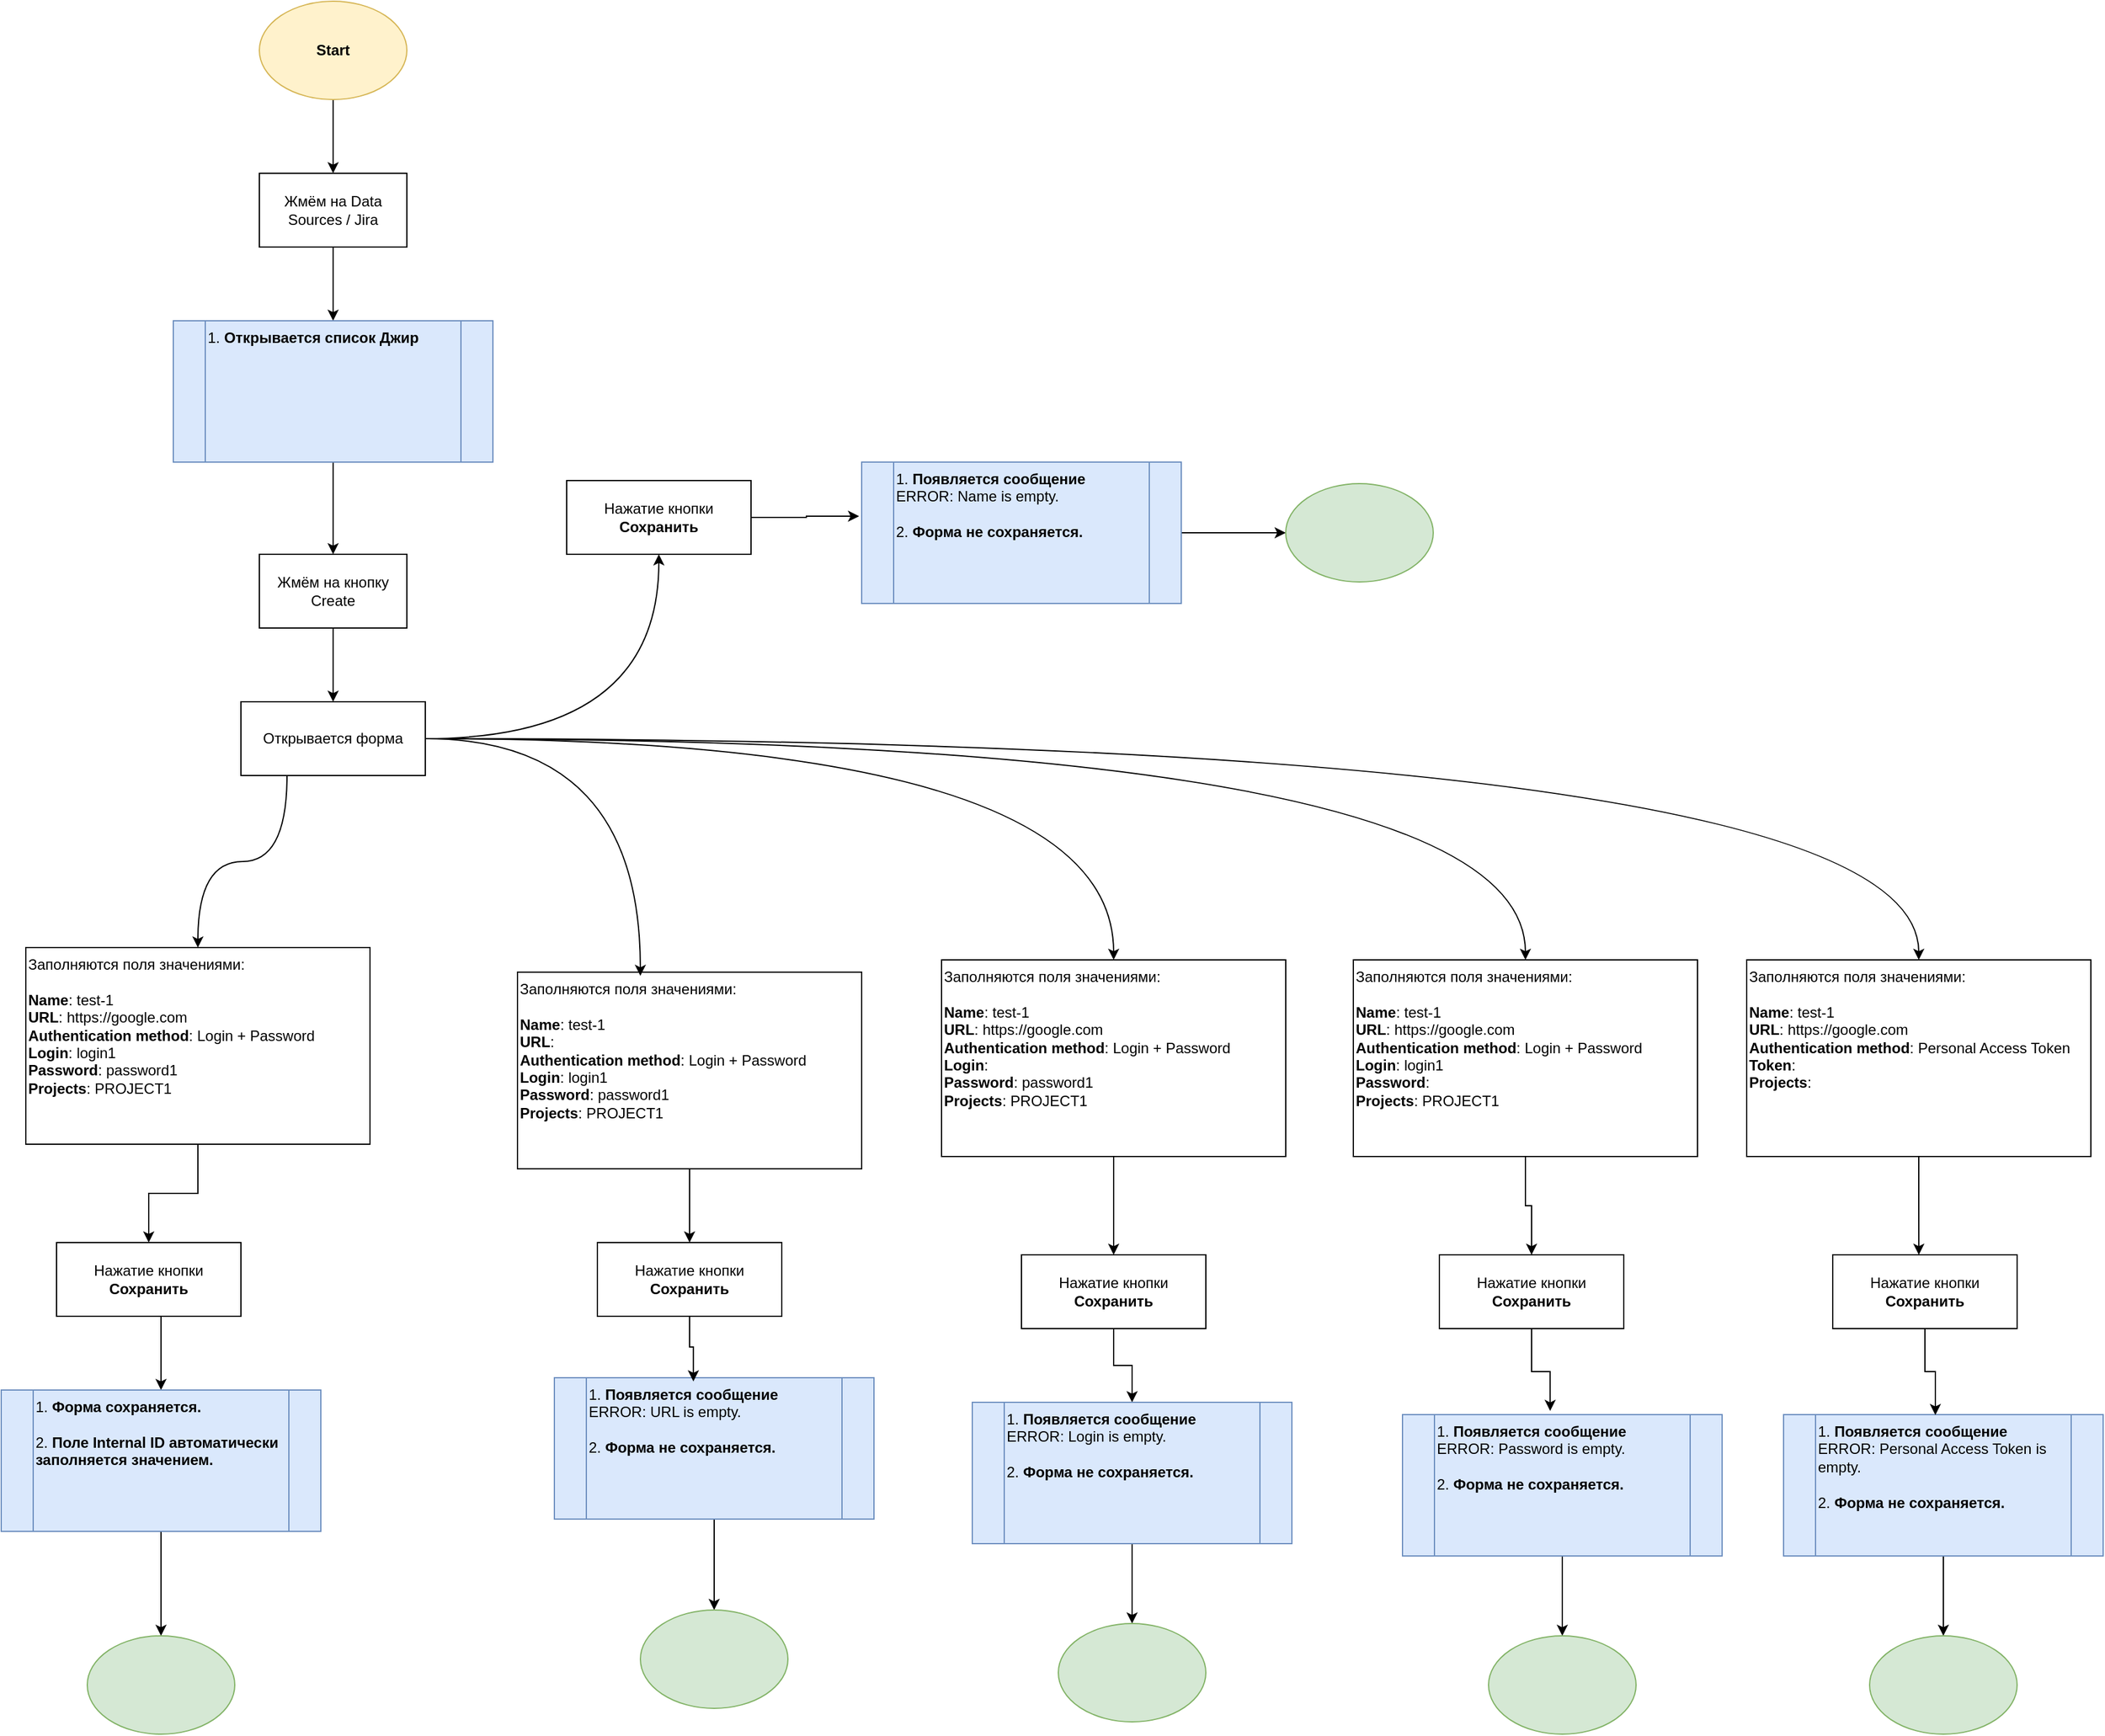 <mxfile version="26.0.6">
  <diagram name="JIRA" id="Cm0MP-e87rY4Y2zoetWl">
    <mxGraphModel dx="2925" dy="2337" grid="1" gridSize="10" guides="1" tooltips="1" connect="1" arrows="1" fold="1" page="1" pageScale="1" pageWidth="827" pageHeight="1169" math="0" shadow="0">
      <root>
        <mxCell id="0" />
        <mxCell id="1" parent="0" />
        <mxCell id="2foq3zUWt_Xz09FHihWp-3" style="edgeStyle=orthogonalEdgeStyle;rounded=0;orthogonalLoop=1;jettySize=auto;html=1;exitX=0.5;exitY=1;exitDx=0;exitDy=0;" edge="1" parent="1" source="2foq3zUWt_Xz09FHihWp-13" target="2foq3zUWt_Xz09FHihWp-2">
          <mxGeometry relative="1" as="geometry" />
        </mxCell>
        <mxCell id="2foq3zUWt_Xz09FHihWp-65" style="edgeStyle=orthogonalEdgeStyle;rounded=0;orthogonalLoop=1;jettySize=auto;html=1;entryX=0.5;entryY=0;entryDx=0;entryDy=0;curved=1;" edge="1" parent="1" source="2foq3zUWt_Xz09FHihWp-1" target="2foq3zUWt_Xz09FHihWp-64">
          <mxGeometry relative="1" as="geometry" />
        </mxCell>
        <mxCell id="2foq3zUWt_Xz09FHihWp-1" value="Жмём на Data Sources / Jira" style="rounded=0;whiteSpace=wrap;html=1;" vertex="1" parent="1">
          <mxGeometry x="100" width="120" height="60" as="geometry" />
        </mxCell>
        <mxCell id="2foq3zUWt_Xz09FHihWp-5" style="edgeStyle=orthogonalEdgeStyle;rounded=0;orthogonalLoop=1;jettySize=auto;html=1;curved=1;" edge="1" parent="1" source="2foq3zUWt_Xz09FHihWp-2" target="2foq3zUWt_Xz09FHihWp-4">
          <mxGeometry relative="1" as="geometry" />
        </mxCell>
        <mxCell id="2foq3zUWt_Xz09FHihWp-18" style="edgeStyle=orthogonalEdgeStyle;rounded=0;orthogonalLoop=1;jettySize=auto;html=1;entryX=0.5;entryY=0;entryDx=0;entryDy=0;elbow=vertical;exitX=0.25;exitY=1;exitDx=0;exitDy=0;curved=1;" edge="1" parent="1" source="2foq3zUWt_Xz09FHihWp-2" target="2foq3zUWt_Xz09FHihWp-17">
          <mxGeometry relative="1" as="geometry" />
        </mxCell>
        <mxCell id="2foq3zUWt_Xz09FHihWp-47" style="edgeStyle=orthogonalEdgeStyle;rounded=0;orthogonalLoop=1;jettySize=auto;html=1;curved=1;" edge="1" parent="1" source="2foq3zUWt_Xz09FHihWp-2" target="2foq3zUWt_Xz09FHihWp-40">
          <mxGeometry relative="1" as="geometry" />
        </mxCell>
        <mxCell id="2foq3zUWt_Xz09FHihWp-55" style="edgeStyle=orthogonalEdgeStyle;rounded=0;orthogonalLoop=1;jettySize=auto;html=1;curved=1;" edge="1" parent="1" source="2foq3zUWt_Xz09FHihWp-2" target="2foq3zUWt_Xz09FHihWp-48">
          <mxGeometry relative="1" as="geometry" />
        </mxCell>
        <mxCell id="2foq3zUWt_Xz09FHihWp-63" style="edgeStyle=orthogonalEdgeStyle;rounded=0;orthogonalLoop=1;jettySize=auto;html=1;entryX=0.5;entryY=0;entryDx=0;entryDy=0;curved=1;" edge="1" parent="1" source="2foq3zUWt_Xz09FHihWp-2" target="2foq3zUWt_Xz09FHihWp-56">
          <mxGeometry relative="1" as="geometry" />
        </mxCell>
        <mxCell id="2foq3zUWt_Xz09FHihWp-2" value="Открывается форма" style="rounded=0;whiteSpace=wrap;html=1;" vertex="1" parent="1">
          <mxGeometry x="85" y="430" width="150" height="60" as="geometry" />
        </mxCell>
        <mxCell id="2foq3zUWt_Xz09FHihWp-7" style="edgeStyle=orthogonalEdgeStyle;rounded=0;orthogonalLoop=1;jettySize=auto;html=1;entryX=-0.008;entryY=0.383;entryDx=0;entryDy=0;entryPerimeter=0;" edge="1" parent="1" source="2foq3zUWt_Xz09FHihWp-4" target="2foq3zUWt_Xz09FHihWp-25">
          <mxGeometry relative="1" as="geometry">
            <mxPoint x="170" y="370" as="targetPoint" />
          </mxGeometry>
        </mxCell>
        <mxCell id="2foq3zUWt_Xz09FHihWp-4" value="Нажатие кнопки &lt;b&gt;Сохранить&lt;/b&gt;" style="rounded=0;whiteSpace=wrap;html=1;" vertex="1" parent="1">
          <mxGeometry x="350" y="250" width="150" height="60" as="geometry" />
        </mxCell>
        <mxCell id="2foq3zUWt_Xz09FHihWp-24" style="edgeStyle=orthogonalEdgeStyle;rounded=0;orthogonalLoop=1;jettySize=auto;html=1;exitX=1;exitY=0.5;exitDx=0;exitDy=0;" edge="1" parent="1" source="2foq3zUWt_Xz09FHihWp-25" target="2foq3zUWt_Xz09FHihWp-23">
          <mxGeometry relative="1" as="geometry" />
        </mxCell>
        <mxCell id="2foq3zUWt_Xz09FHihWp-13" value="Жмём на кнопку Create" style="whiteSpace=wrap;html=1;rounded=0;" vertex="1" parent="1">
          <mxGeometry x="100" y="310" width="120" height="60" as="geometry" />
        </mxCell>
        <mxCell id="2foq3zUWt_Xz09FHihWp-20" style="edgeStyle=orthogonalEdgeStyle;rounded=0;orthogonalLoop=1;jettySize=auto;html=1;" edge="1" parent="1" source="2foq3zUWt_Xz09FHihWp-17" target="2foq3zUWt_Xz09FHihWp-19">
          <mxGeometry relative="1" as="geometry" />
        </mxCell>
        <mxCell id="2foq3zUWt_Xz09FHihWp-17" value="Заполняются поля значениями:&lt;div&gt;&lt;br&gt;&lt;/div&gt;&lt;div&gt;&lt;b&gt;Name&lt;/b&gt;: test-1&lt;/div&gt;&lt;div&gt;&lt;b&gt;URL&lt;/b&gt;: https://google.com&lt;/div&gt;&lt;div&gt;&lt;b&gt;Authentication method&lt;/b&gt;: Login + Password&lt;/div&gt;&lt;div&gt;&lt;b&gt;Login&lt;/b&gt;: login1&lt;br&gt;&lt;b&gt;Password&lt;/b&gt;: password1&lt;/div&gt;&lt;div&gt;&lt;b&gt;Projects&lt;/b&gt;: PROJECT1&lt;br&gt;&lt;br&gt;&lt;/div&gt;" style="rounded=0;whiteSpace=wrap;html=1;align=left;verticalAlign=top;" vertex="1" parent="1">
          <mxGeometry x="-90" y="630" width="280" height="160" as="geometry" />
        </mxCell>
        <mxCell id="2foq3zUWt_Xz09FHihWp-22" style="edgeStyle=elbowEdgeStyle;rounded=0;orthogonalLoop=1;jettySize=auto;html=1;entryX=0.5;entryY=0;entryDx=0;entryDy=0;" edge="1" parent="1" source="2foq3zUWt_Xz09FHihWp-19" target="2foq3zUWt_Xz09FHihWp-26">
          <mxGeometry relative="1" as="geometry">
            <mxPoint x="160.1" y="870" as="targetPoint" />
          </mxGeometry>
        </mxCell>
        <mxCell id="2foq3zUWt_Xz09FHihWp-19" value="Нажатие кнопки &lt;b&gt;Сохранить&lt;/b&gt;" style="rounded=0;whiteSpace=wrap;html=1;" vertex="1" parent="1">
          <mxGeometry x="-65" y="870" width="150" height="60" as="geometry" />
        </mxCell>
        <mxCell id="2foq3zUWt_Xz09FHihWp-23" value="" style="ellipse;whiteSpace=wrap;html=1;fillColor=#d5e8d4;strokeColor=#82b366;" vertex="1" parent="1">
          <mxGeometry x="935" y="252.5" width="120" height="80" as="geometry" />
        </mxCell>
        <mxCell id="2foq3zUWt_Xz09FHihWp-25" value="1. &lt;b&gt;Появляется сообщение&lt;/b&gt;&lt;br&gt;&lt;div&gt;&lt;span style=&quot;box-sizing: inherit; margin: 0px;&quot;&gt;ERROR: Name is empty.&lt;br&gt;&lt;/span&gt;&lt;/div&gt;&lt;div&gt;&lt;span style=&quot;box-sizing: inherit; margin: 0px;&quot;&gt;&lt;b&gt;&lt;br&gt;&lt;/b&gt;&lt;/span&gt;&lt;/div&gt;&lt;div&gt;2. &lt;b&gt;Форма не сохраняется.&lt;/b&gt;&lt;/div&gt;" style="shape=process;whiteSpace=wrap;html=1;backgroundOutline=1;align=left;verticalAlign=top;fillColor=#dae8fc;strokeColor=#6c8ebf;" vertex="1" parent="1">
          <mxGeometry x="590" y="235" width="260" height="115" as="geometry" />
        </mxCell>
        <mxCell id="2foq3zUWt_Xz09FHihWp-28" style="edgeStyle=orthogonalEdgeStyle;rounded=0;orthogonalLoop=1;jettySize=auto;html=1;entryX=0.5;entryY=0;entryDx=0;entryDy=0;" edge="1" parent="1" source="2foq3zUWt_Xz09FHihWp-26" target="2foq3zUWt_Xz09FHihWp-27">
          <mxGeometry relative="1" as="geometry" />
        </mxCell>
        <mxCell id="2foq3zUWt_Xz09FHihWp-26" value="1.&amp;nbsp;&lt;span style=&quot;text-align: center;&quot;&gt;&lt;b&gt;Форма сохраняется.&lt;/b&gt;&lt;/span&gt;&lt;br style=&quot;text-align: center;&quot;&gt;&lt;div&gt;&lt;br&gt;&lt;/div&gt;&lt;div&gt;2.&amp;nbsp;&lt;span style=&quot;text-align: center; background-color: transparent; color: light-dark(rgb(0, 0, 0), rgb(255, 255, 255));&quot;&gt;&lt;b&gt;Поле Internal ID автоматически заполняется значением.&lt;/b&gt;&lt;/span&gt;&lt;/div&gt;" style="shape=process;whiteSpace=wrap;html=1;backgroundOutline=1;align=left;verticalAlign=top;fillColor=#dae8fc;strokeColor=#6c8ebf;" vertex="1" parent="1">
          <mxGeometry x="-110" y="990" width="260" height="115" as="geometry" />
        </mxCell>
        <mxCell id="2foq3zUWt_Xz09FHihWp-27" value="" style="ellipse;whiteSpace=wrap;html=1;fillColor=#d5e8d4;strokeColor=#82b366;" vertex="1" parent="1">
          <mxGeometry x="-40" y="1190" width="120" height="80" as="geometry" />
        </mxCell>
        <mxCell id="2foq3zUWt_Xz09FHihWp-35" style="edgeStyle=orthogonalEdgeStyle;rounded=0;orthogonalLoop=1;jettySize=auto;html=1;" edge="1" parent="1" source="2foq3zUWt_Xz09FHihWp-29" target="2foq3zUWt_Xz09FHihWp-34">
          <mxGeometry relative="1" as="geometry" />
        </mxCell>
        <mxCell id="2foq3zUWt_Xz09FHihWp-29" value="Заполняются поля значениями:&lt;div&gt;&lt;br&gt;&lt;/div&gt;&lt;div&gt;&lt;b&gt;Name&lt;/b&gt;: test-1&lt;/div&gt;&lt;div&gt;&lt;b&gt;URL&lt;/b&gt;:&amp;nbsp;&lt;/div&gt;&lt;div&gt;&lt;b&gt;Authentication method&lt;/b&gt;: Login + Password&lt;/div&gt;&lt;div&gt;&lt;b&gt;Login&lt;/b&gt;: login1&lt;br&gt;&lt;b&gt;Password&lt;/b&gt;: password1&lt;/div&gt;&lt;div&gt;&lt;b&gt;Projects&lt;/b&gt;: PROJECT1&lt;br&gt;&lt;br&gt;&lt;/div&gt;" style="rounded=0;whiteSpace=wrap;html=1;align=left;verticalAlign=top;" vertex="1" parent="1">
          <mxGeometry x="310" y="650" width="280" height="160" as="geometry" />
        </mxCell>
        <mxCell id="2foq3zUWt_Xz09FHihWp-30" style="edgeStyle=orthogonalEdgeStyle;rounded=0;orthogonalLoop=1;jettySize=auto;html=1;entryX=0.357;entryY=0.019;entryDx=0;entryDy=0;entryPerimeter=0;elbow=vertical;curved=1;" edge="1" parent="1" source="2foq3zUWt_Xz09FHihWp-2" target="2foq3zUWt_Xz09FHihWp-29">
          <mxGeometry relative="1" as="geometry" />
        </mxCell>
        <mxCell id="2foq3zUWt_Xz09FHihWp-32" style="edgeStyle=orthogonalEdgeStyle;rounded=0;orthogonalLoop=1;jettySize=auto;html=1;curved=1;" edge="1" parent="1" source="2foq3zUWt_Xz09FHihWp-31" target="2foq3zUWt_Xz09FHihWp-1">
          <mxGeometry relative="1" as="geometry" />
        </mxCell>
        <mxCell id="2foq3zUWt_Xz09FHihWp-31" value="&lt;b&gt;Start&lt;/b&gt;" style="ellipse;whiteSpace=wrap;html=1;fillColor=#fff2cc;strokeColor=#d6b656;" vertex="1" parent="1">
          <mxGeometry x="100" y="-140" width="120" height="80" as="geometry" />
        </mxCell>
        <mxCell id="2foq3zUWt_Xz09FHihWp-34" value="Нажатие кнопки &lt;b&gt;Сохранить&lt;/b&gt;" style="rounded=0;whiteSpace=wrap;html=1;" vertex="1" parent="1">
          <mxGeometry x="375" y="870" width="150" height="60" as="geometry" />
        </mxCell>
        <mxCell id="2foq3zUWt_Xz09FHihWp-39" style="edgeStyle=orthogonalEdgeStyle;rounded=0;orthogonalLoop=1;jettySize=auto;html=1;" edge="1" parent="1" source="2foq3zUWt_Xz09FHihWp-36" target="2foq3zUWt_Xz09FHihWp-38">
          <mxGeometry relative="1" as="geometry" />
        </mxCell>
        <mxCell id="2foq3zUWt_Xz09FHihWp-36" value="1. &lt;b&gt;Появляется сообщение&lt;/b&gt;&lt;br&gt;&lt;div&gt;&lt;span style=&quot;box-sizing: inherit; margin: 0px;&quot;&gt;ERROR: URL is empty.&lt;br&gt;&lt;/span&gt;&lt;/div&gt;&lt;div&gt;&lt;span style=&quot;box-sizing: inherit; margin: 0px;&quot;&gt;&lt;b&gt;&lt;br&gt;&lt;/b&gt;&lt;/span&gt;&lt;/div&gt;&lt;div&gt;2. &lt;b&gt;Форма не сохраняется.&lt;/b&gt;&lt;/div&gt;" style="shape=process;whiteSpace=wrap;html=1;backgroundOutline=1;align=left;verticalAlign=top;fillColor=#dae8fc;strokeColor=#6c8ebf;" vertex="1" parent="1">
          <mxGeometry x="340" y="980" width="260" height="115" as="geometry" />
        </mxCell>
        <mxCell id="2foq3zUWt_Xz09FHihWp-37" style="edgeStyle=orthogonalEdgeStyle;rounded=0;orthogonalLoop=1;jettySize=auto;html=1;entryX=0.435;entryY=0.026;entryDx=0;entryDy=0;entryPerimeter=0;" edge="1" parent="1" source="2foq3zUWt_Xz09FHihWp-34" target="2foq3zUWt_Xz09FHihWp-36">
          <mxGeometry relative="1" as="geometry" />
        </mxCell>
        <mxCell id="2foq3zUWt_Xz09FHihWp-38" value="" style="ellipse;whiteSpace=wrap;html=1;fillColor=#d5e8d4;strokeColor=#82b366;" vertex="1" parent="1">
          <mxGeometry x="410" y="1169" width="120" height="80" as="geometry" />
        </mxCell>
        <mxCell id="2foq3zUWt_Xz09FHihWp-42" style="edgeStyle=orthogonalEdgeStyle;rounded=0;orthogonalLoop=1;jettySize=auto;html=1;entryX=0.5;entryY=0;entryDx=0;entryDy=0;" edge="1" parent="1" source="2foq3zUWt_Xz09FHihWp-40" target="2foq3zUWt_Xz09FHihWp-41">
          <mxGeometry relative="1" as="geometry" />
        </mxCell>
        <mxCell id="2foq3zUWt_Xz09FHihWp-40" value="Заполняются поля значениями:&lt;div&gt;&lt;br&gt;&lt;/div&gt;&lt;div&gt;&lt;b&gt;Name&lt;/b&gt;: test-1&lt;/div&gt;&lt;div&gt;&lt;b&gt;URL&lt;/b&gt;: https://google.com&lt;/div&gt;&lt;div&gt;&lt;b&gt;Authentication method&lt;/b&gt;: Login + Password&lt;/div&gt;&lt;div&gt;&lt;b&gt;Login&lt;/b&gt;:&amp;nbsp;&lt;br&gt;&lt;b&gt;Password&lt;/b&gt;: password1&lt;/div&gt;&lt;div&gt;&lt;b&gt;Projects&lt;/b&gt;: PROJECT1&lt;br&gt;&lt;br&gt;&lt;/div&gt;" style="rounded=0;whiteSpace=wrap;html=1;align=left;verticalAlign=top;" vertex="1" parent="1">
          <mxGeometry x="655" y="640" width="280" height="160" as="geometry" />
        </mxCell>
        <mxCell id="2foq3zUWt_Xz09FHihWp-44" style="edgeStyle=orthogonalEdgeStyle;rounded=0;orthogonalLoop=1;jettySize=auto;html=1;" edge="1" parent="1" source="2foq3zUWt_Xz09FHihWp-41" target="2foq3zUWt_Xz09FHihWp-43">
          <mxGeometry relative="1" as="geometry" />
        </mxCell>
        <mxCell id="2foq3zUWt_Xz09FHihWp-41" value="Нажатие кнопки &lt;b&gt;Сохранить&lt;/b&gt;" style="rounded=0;whiteSpace=wrap;html=1;" vertex="1" parent="1">
          <mxGeometry x="720" y="880" width="150" height="60" as="geometry" />
        </mxCell>
        <mxCell id="2foq3zUWt_Xz09FHihWp-46" style="edgeStyle=orthogonalEdgeStyle;rounded=0;orthogonalLoop=1;jettySize=auto;html=1;" edge="1" parent="1" source="2foq3zUWt_Xz09FHihWp-43" target="2foq3zUWt_Xz09FHihWp-45">
          <mxGeometry relative="1" as="geometry" />
        </mxCell>
        <mxCell id="2foq3zUWt_Xz09FHihWp-43" value="1. &lt;b&gt;Появляется сообщение&lt;/b&gt;&lt;br&gt;&lt;div&gt;&lt;span style=&quot;box-sizing: inherit; margin: 0px;&quot;&gt;ERROR: Login is empty.&lt;br&gt;&lt;/span&gt;&lt;/div&gt;&lt;div&gt;&lt;span style=&quot;box-sizing: inherit; margin: 0px;&quot;&gt;&lt;b&gt;&lt;br&gt;&lt;/b&gt;&lt;/span&gt;&lt;/div&gt;&lt;div&gt;2. &lt;b&gt;Форма не сохраняется.&lt;/b&gt;&lt;/div&gt;" style="shape=process;whiteSpace=wrap;html=1;backgroundOutline=1;align=left;verticalAlign=top;fillColor=#dae8fc;strokeColor=#6c8ebf;" vertex="1" parent="1">
          <mxGeometry x="680" y="1000" width="260" height="115" as="geometry" />
        </mxCell>
        <mxCell id="2foq3zUWt_Xz09FHihWp-45" value="" style="ellipse;whiteSpace=wrap;html=1;fillColor=#d5e8d4;strokeColor=#82b366;" vertex="1" parent="1">
          <mxGeometry x="750" y="1180" width="120" height="80" as="geometry" />
        </mxCell>
        <mxCell id="2foq3zUWt_Xz09FHihWp-50" style="edgeStyle=orthogonalEdgeStyle;rounded=0;orthogonalLoop=1;jettySize=auto;html=1;entryX=0.5;entryY=0;entryDx=0;entryDy=0;" edge="1" parent="1" source="2foq3zUWt_Xz09FHihWp-48" target="2foq3zUWt_Xz09FHihWp-49">
          <mxGeometry relative="1" as="geometry" />
        </mxCell>
        <mxCell id="2foq3zUWt_Xz09FHihWp-48" value="Заполняются поля значениями:&lt;div&gt;&lt;br&gt;&lt;/div&gt;&lt;div&gt;&lt;b&gt;Name&lt;/b&gt;: test-1&lt;/div&gt;&lt;div&gt;&lt;b&gt;URL&lt;/b&gt;: https://google.com&lt;/div&gt;&lt;div&gt;&lt;b&gt;Authentication method&lt;/b&gt;: Login + Password&lt;/div&gt;&lt;div&gt;&lt;b&gt;Login&lt;/b&gt;: login1&lt;br&gt;&lt;b&gt;Password&lt;/b&gt;:&amp;nbsp;&lt;/div&gt;&lt;div&gt;&lt;b&gt;Projects&lt;/b&gt;: PROJECT1&lt;br&gt;&lt;br&gt;&lt;/div&gt;" style="rounded=0;whiteSpace=wrap;html=1;align=left;verticalAlign=top;" vertex="1" parent="1">
          <mxGeometry x="990" y="640" width="280" height="160" as="geometry" />
        </mxCell>
        <mxCell id="2foq3zUWt_Xz09FHihWp-49" value="Нажатие кнопки &lt;b&gt;Сохранить&lt;/b&gt;" style="rounded=0;whiteSpace=wrap;html=1;" vertex="1" parent="1">
          <mxGeometry x="1060" y="880" width="150" height="60" as="geometry" />
        </mxCell>
        <mxCell id="2foq3zUWt_Xz09FHihWp-54" style="edgeStyle=orthogonalEdgeStyle;rounded=0;orthogonalLoop=1;jettySize=auto;html=1;" edge="1" parent="1" source="2foq3zUWt_Xz09FHihWp-51" target="2foq3zUWt_Xz09FHihWp-53">
          <mxGeometry relative="1" as="geometry" />
        </mxCell>
        <mxCell id="2foq3zUWt_Xz09FHihWp-51" value="1. &lt;b&gt;Появляется сообщение&lt;/b&gt;&lt;br&gt;&lt;div&gt;&lt;span style=&quot;box-sizing: inherit; margin: 0px;&quot;&gt;ERROR: Password is empty.&lt;br&gt;&lt;/span&gt;&lt;/div&gt;&lt;div&gt;&lt;span style=&quot;box-sizing: inherit; margin: 0px;&quot;&gt;&lt;b&gt;&lt;br&gt;&lt;/b&gt;&lt;/span&gt;&lt;/div&gt;&lt;div&gt;2. &lt;b&gt;Форма не сохраняется.&lt;/b&gt;&lt;/div&gt;" style="shape=process;whiteSpace=wrap;html=1;backgroundOutline=1;align=left;verticalAlign=top;fillColor=#dae8fc;strokeColor=#6c8ebf;" vertex="1" parent="1">
          <mxGeometry x="1030" y="1010" width="260" height="115" as="geometry" />
        </mxCell>
        <mxCell id="2foq3zUWt_Xz09FHihWp-52" style="edgeStyle=orthogonalEdgeStyle;rounded=0;orthogonalLoop=1;jettySize=auto;html=1;entryX=0.462;entryY=-0.026;entryDx=0;entryDy=0;entryPerimeter=0;" edge="1" parent="1" source="2foq3zUWt_Xz09FHihWp-49" target="2foq3zUWt_Xz09FHihWp-51">
          <mxGeometry relative="1" as="geometry" />
        </mxCell>
        <mxCell id="2foq3zUWt_Xz09FHihWp-53" value="" style="ellipse;whiteSpace=wrap;html=1;fillColor=#d5e8d4;strokeColor=#82b366;" vertex="1" parent="1">
          <mxGeometry x="1100" y="1190" width="120" height="80" as="geometry" />
        </mxCell>
        <mxCell id="2foq3zUWt_Xz09FHihWp-56" value="Заполняются поля значениями:&lt;div&gt;&lt;br&gt;&lt;/div&gt;&lt;div&gt;&lt;b&gt;Name&lt;/b&gt;: test-1&lt;/div&gt;&lt;div&gt;&lt;b&gt;URL&lt;/b&gt;: https://google.com&lt;/div&gt;&lt;div&gt;&lt;b&gt;Authentication method&lt;/b&gt;: Personal Access Token&lt;/div&gt;&lt;div&gt;&lt;b&gt;Token&lt;/b&gt;:&amp;nbsp;&lt;br&gt;&lt;/div&gt;&lt;div&gt;&lt;b&gt;Projects&lt;/b&gt;:&lt;/div&gt;" style="rounded=0;whiteSpace=wrap;html=1;align=left;verticalAlign=top;" vertex="1" parent="1">
          <mxGeometry x="1310" y="640" width="280" height="160" as="geometry" />
        </mxCell>
        <mxCell id="2foq3zUWt_Xz09FHihWp-57" value="Нажатие кнопки &lt;b&gt;Сохранить&lt;/b&gt;" style="rounded=0;whiteSpace=wrap;html=1;" vertex="1" parent="1">
          <mxGeometry x="1380" y="880" width="150" height="60" as="geometry" />
        </mxCell>
        <mxCell id="2foq3zUWt_Xz09FHihWp-58" style="edgeStyle=orthogonalEdgeStyle;rounded=0;orthogonalLoop=1;jettySize=auto;html=1;entryX=0.467;entryY=0;entryDx=0;entryDy=0;entryPerimeter=0;" edge="1" parent="1" source="2foq3zUWt_Xz09FHihWp-56" target="2foq3zUWt_Xz09FHihWp-57">
          <mxGeometry relative="1" as="geometry" />
        </mxCell>
        <mxCell id="2foq3zUWt_Xz09FHihWp-62" style="edgeStyle=orthogonalEdgeStyle;rounded=0;orthogonalLoop=1;jettySize=auto;html=1;" edge="1" parent="1" source="2foq3zUWt_Xz09FHihWp-59" target="2foq3zUWt_Xz09FHihWp-61">
          <mxGeometry relative="1" as="geometry" />
        </mxCell>
        <mxCell id="2foq3zUWt_Xz09FHihWp-59" value="1. &lt;b&gt;Появляется сообщение&lt;/b&gt;&lt;br&gt;&lt;div&gt;&lt;span style=&quot;box-sizing: inherit; margin: 0px;&quot;&gt;ERROR: Personal Access Token is empty.&lt;br&gt;&lt;/span&gt;&lt;/div&gt;&lt;div&gt;&lt;span style=&quot;box-sizing: inherit; margin: 0px;&quot;&gt;&lt;b&gt;&lt;br&gt;&lt;/b&gt;&lt;/span&gt;&lt;/div&gt;&lt;div&gt;2. &lt;b&gt;Форма не сохраняется.&lt;/b&gt;&lt;/div&gt;" style="shape=process;whiteSpace=wrap;html=1;backgroundOutline=1;align=left;verticalAlign=top;fillColor=#dae8fc;strokeColor=#6c8ebf;" vertex="1" parent="1">
          <mxGeometry x="1340" y="1010" width="260" height="115" as="geometry" />
        </mxCell>
        <mxCell id="2foq3zUWt_Xz09FHihWp-60" style="edgeStyle=orthogonalEdgeStyle;rounded=0;orthogonalLoop=1;jettySize=auto;html=1;entryX=0.475;entryY=0.003;entryDx=0;entryDy=0;entryPerimeter=0;" edge="1" parent="1" source="2foq3zUWt_Xz09FHihWp-57" target="2foq3zUWt_Xz09FHihWp-59">
          <mxGeometry relative="1" as="geometry" />
        </mxCell>
        <mxCell id="2foq3zUWt_Xz09FHihWp-61" value="" style="ellipse;whiteSpace=wrap;html=1;fillColor=#d5e8d4;strokeColor=#82b366;" vertex="1" parent="1">
          <mxGeometry x="1410" y="1190" width="120" height="80" as="geometry" />
        </mxCell>
        <mxCell id="2foq3zUWt_Xz09FHihWp-66" style="edgeStyle=orthogonalEdgeStyle;rounded=0;orthogonalLoop=1;jettySize=auto;html=1;entryX=0.5;entryY=0;entryDx=0;entryDy=0;curved=1;" edge="1" parent="1" source="2foq3zUWt_Xz09FHihWp-64" target="2foq3zUWt_Xz09FHihWp-13">
          <mxGeometry relative="1" as="geometry" />
        </mxCell>
        <mxCell id="2foq3zUWt_Xz09FHihWp-64" value="1. &lt;b&gt;Открывается список Джир&lt;/b&gt;" style="shape=process;whiteSpace=wrap;html=1;backgroundOutline=1;align=left;verticalAlign=top;fillColor=#dae8fc;strokeColor=#6c8ebf;" vertex="1" parent="1">
          <mxGeometry x="30" y="120" width="260" height="115" as="geometry" />
        </mxCell>
      </root>
    </mxGraphModel>
  </diagram>
</mxfile>
